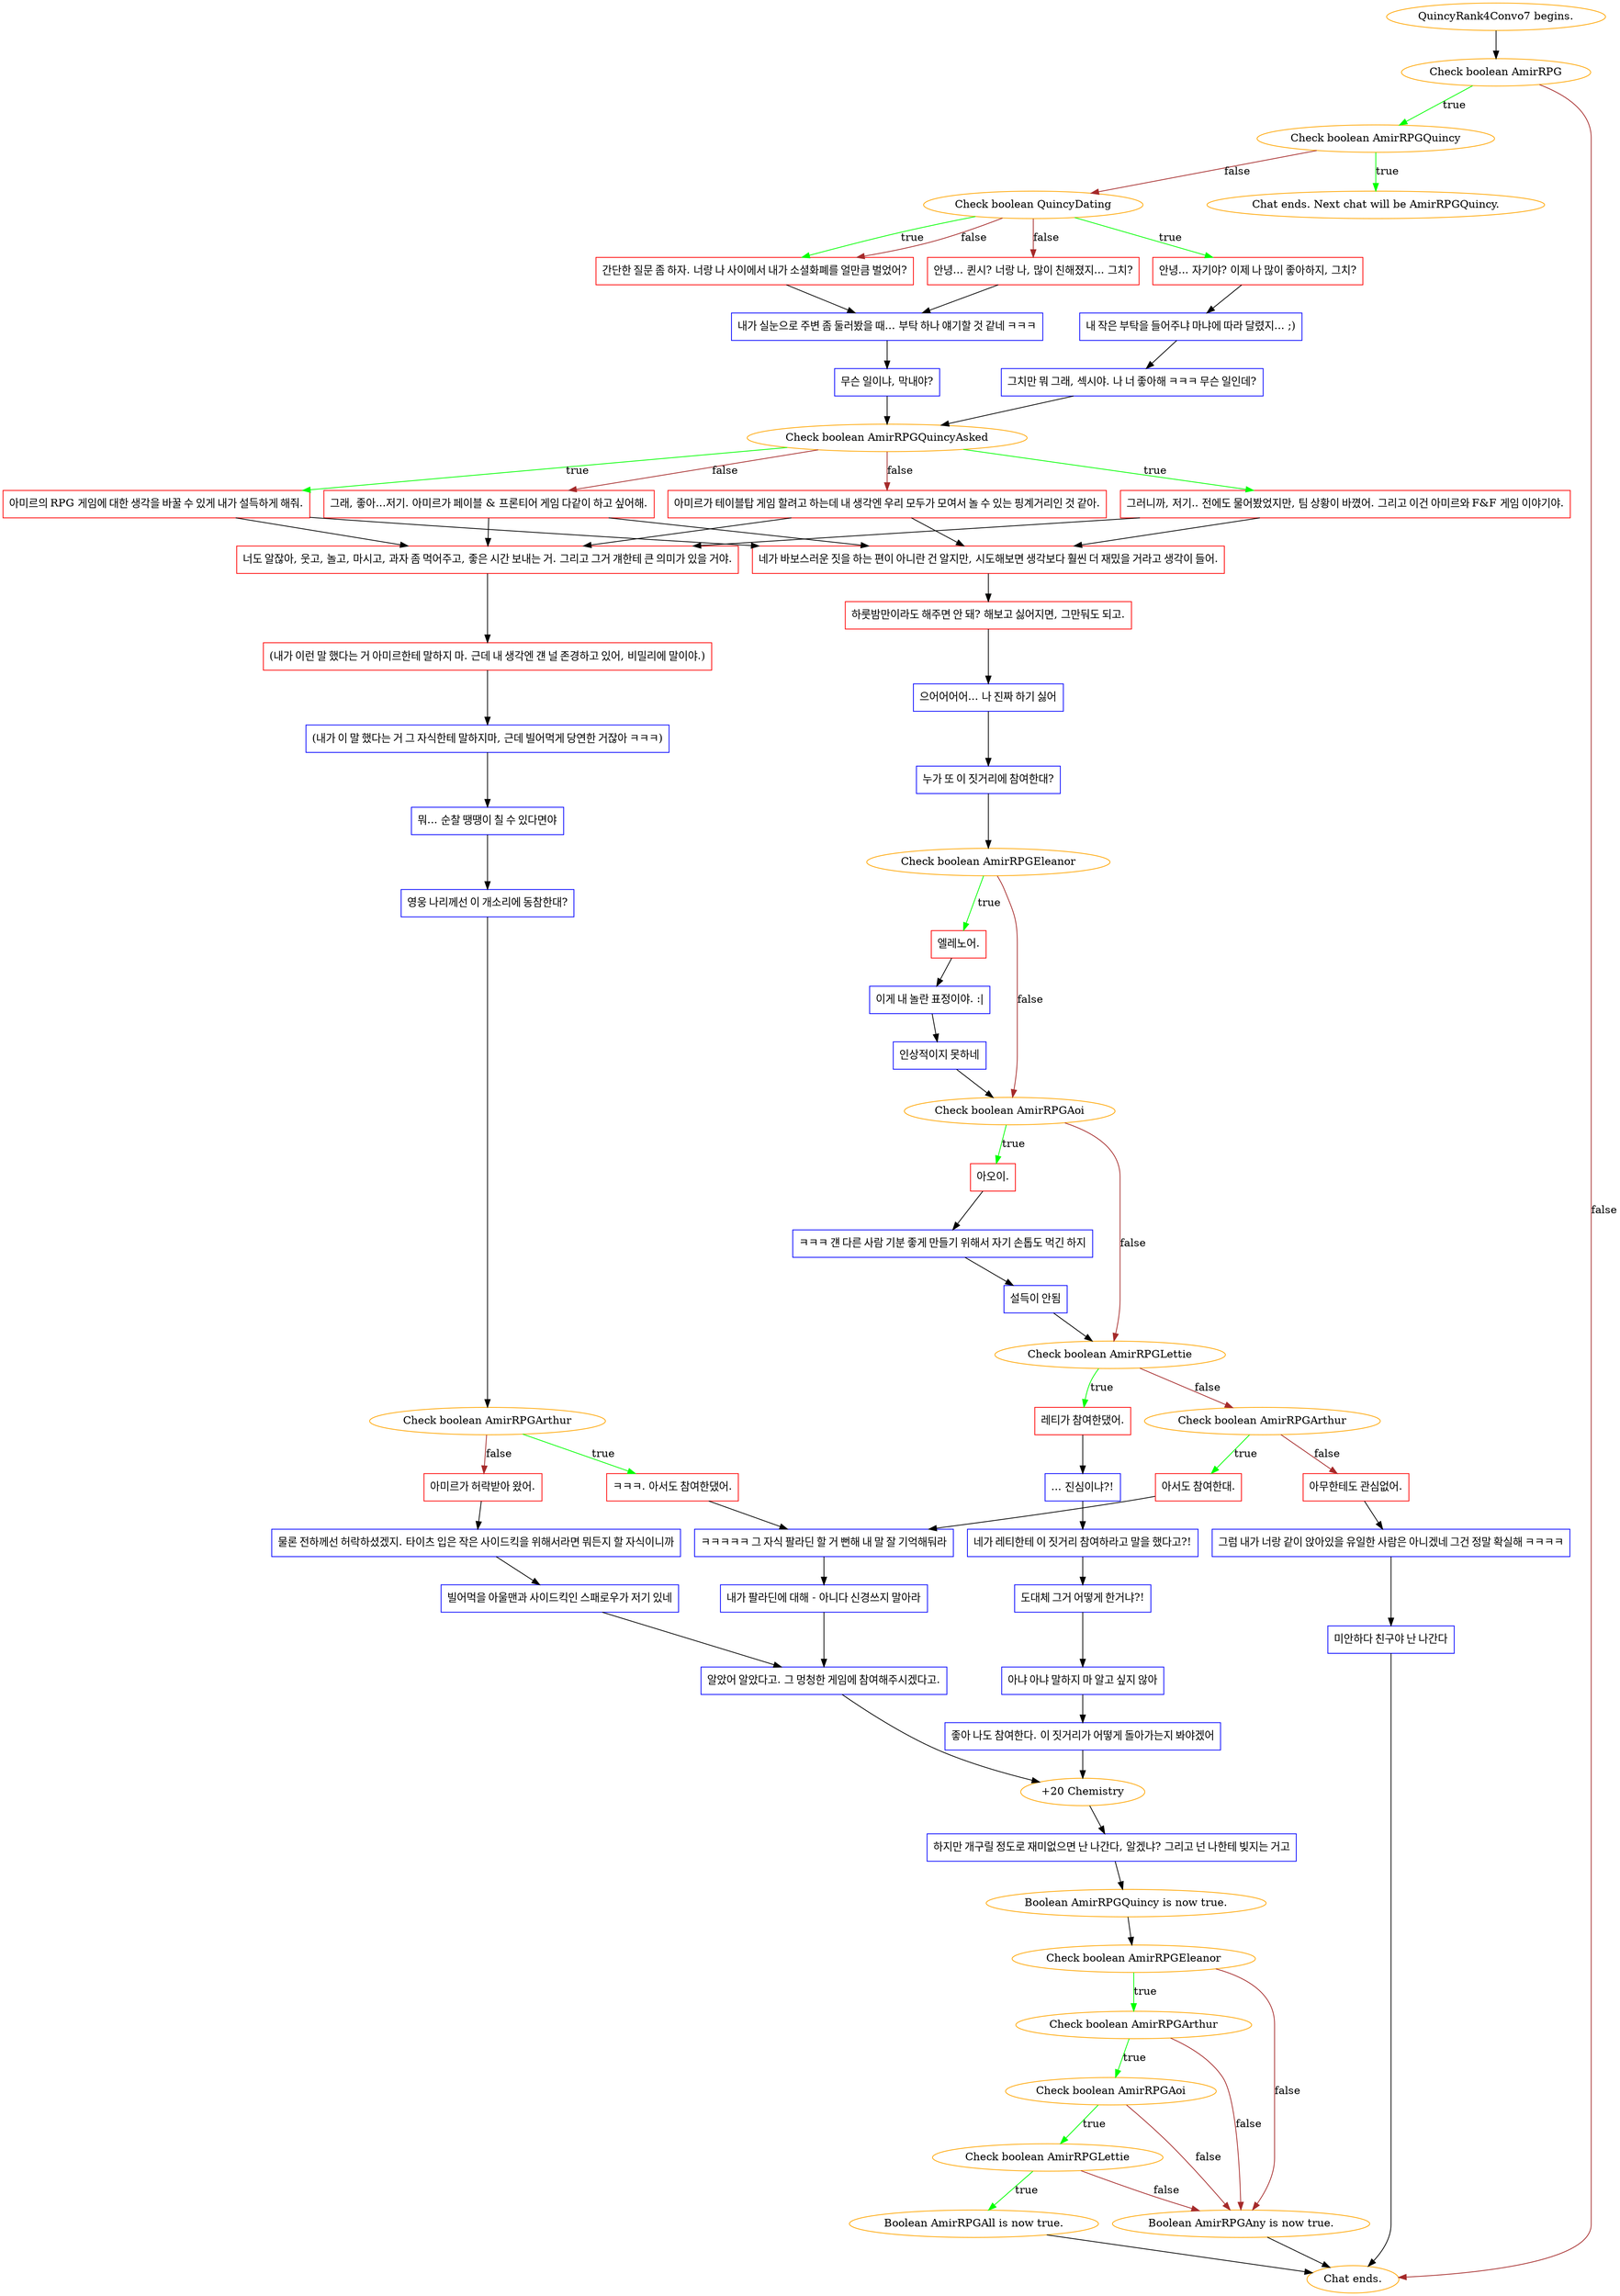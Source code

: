 digraph {
	"QuincyRank4Convo7 begins." [color=orange];
		"QuincyRank4Convo7 begins." -> j1894892187;
	j1894892187 [label="Check boolean AmirRPG",color=orange];
		j1894892187 -> j1845729516 [label=true,color=green];
		j1894892187 -> "Chat ends." [label=false,color=brown];
	j1845729516 [label="Check boolean AmirRPGQuincy",color=orange];
		j1845729516 -> "Chat ends. Next chat will be AmirRPGQuincy." [label=true,color=green];
		j1845729516 -> j3190823774 [label=false,color=brown];
	"Chat ends." [color=orange];
	"Chat ends. Next chat will be AmirRPGQuincy." [color=orange];
	j3190823774 [label="Check boolean QuincyDating",color=orange];
		j3190823774 -> j1822538897 [label=true,color=green];
		j3190823774 -> j2736815696 [label=true,color=green];
		j3190823774 -> j2392798101 [label=false,color=brown];
		j3190823774 -> j2736815696 [label=false,color=brown];
	j1822538897 [label="안녕... 자기야? 이제 나 많이 좋아하지, 그치?",shape=box,color=red];
		j1822538897 -> j3533261217;
	j2736815696 [label="간단한 질문 좀 하자. 너랑 나 사이에서 내가 소셜화폐를 얼만큼 벌었어?",shape=box,color=red];
		j2736815696 -> j2644310985;
	j2392798101 [label="안녕... 퀸시? 너랑 나, 많이 친해졌지... 그치?",shape=box,color=red];
		j2392798101 -> j2644310985;
	j3533261217 [label="내 작은 부탁을 들어주냐 마냐에 따라 달렸지... ;)",shape=box,color=blue];
		j3533261217 -> j3622039073;
	j2644310985 [label="내가 실눈으로 주변 좀 둘러봤을 때... 부탁 하나 얘기할 것 같네 ㅋㅋㅋ",shape=box,color=blue];
		j2644310985 -> j86709790;
	j3622039073 [label="그치만 뭐 그래, 섹시야. 나 너 좋아해 ㅋㅋㅋ 무슨 일인데?",shape=box,color=blue];
		j3622039073 -> j1357037147;
	j86709790 [label="무슨 일이냐, 막내야?",shape=box,color=blue];
		j86709790 -> j1357037147;
	j1357037147 [label="Check boolean AmirRPGQuincyAsked",color=orange];
		j1357037147 -> j710177925 [label=true,color=green];
		j1357037147 -> j3311481292 [label=true,color=green];
		j1357037147 -> j3595022751 [label=false,color=brown];
		j1357037147 -> j2630698499 [label=false,color=brown];
	j710177925 [label="그러니까, 저기.. 전에도 물어봤었지만, 팀 상황이 바꼈어. 그리고 이건 아미르와 F&F 게임 이야기야.",shape=box,color=red];
		j710177925 -> j2711797886;
		j710177925 -> j4019920627;
	j3311481292 [label="아미르의 RPG 게임에 대한 생각을 바꿀 수 있게 내가 설득하게 해줘.",shape=box,color=red];
		j3311481292 -> j2711797886;
		j3311481292 -> j4019920627;
	j3595022751 [label="그래, 좋아...저기. 아미르가 페이블 & 프론티어 게임 다같이 하고 싶어해.",shape=box,color=red];
		j3595022751 -> j2711797886;
		j3595022751 -> j4019920627;
	j2630698499 [label="아미르가 테이블탑 게임 할려고 하는데 내 생각엔 우리 모두가 모여서 놀 수 있는 핑계거리인 것 같아.",shape=box,color=red];
		j2630698499 -> j2711797886;
		j2630698499 -> j4019920627;
	j2711797886 [label="네가 바보스러운 짓을 하는 편이 아니란 건 알지만, 시도해보면 생각보다 훨씬 더 재밌을 거라고 생각이 들어.",shape=box,color=red];
		j2711797886 -> j3035451437;
	j4019920627 [label="너도 알잖아, 웃고, 놀고, 마시고, 과자 좀 먹어주고, 좋은 시간 보내는 거. 그리고 그거 걔한테 큰 의미가 있을 거야.",shape=box,color=red];
		j4019920627 -> j1750870900;
	j3035451437 [label="하룻밤만이라도 해주면 안 돼? 해보고 싫어지면, 그만둬도 되고.",shape=box,color=red];
		j3035451437 -> j4239844558;
	j1750870900 [label="(내가 이런 말 했다는 거 아미르한테 말하지 마. 근데 내 생각엔 걘 널 존경하고 있어, 비밀리에 말이야.)",shape=box,color=red];
		j1750870900 -> j4054631940;
	j4239844558 [label="으어어어어... 나 진짜 하기 싫어",shape=box,color=blue];
		j4239844558 -> j2188571718;
	j4054631940 [label="(내가 이 말 했다는 거 그 자식한테 말하지마, 근데 빌어먹게 당연한 거잖아 ㅋㅋㅋ)",shape=box,color=blue];
		j4054631940 -> j3434458843;
	j2188571718 [label="누가 또 이 짓거리에 참여한대?",shape=box,color=blue];
		j2188571718 -> j3332088726;
	j3434458843 [label="뭐... 순찰 땡땡이 칠 수 있다면야",shape=box,color=blue];
		j3434458843 -> j3553182674;
	j3332088726 [label="Check boolean AmirRPGEleanor",color=orange];
		j3332088726 -> j3927759897 [label=true,color=green];
		j3332088726 -> j2586803196 [label=false,color=brown];
	j3553182674 [label="영웅 나리께선 이 개소리에 동참한대?",shape=box,color=blue];
		j3553182674 -> j2796444917;
	j3927759897 [label="엘레노어.",shape=box,color=red];
		j3927759897 -> j3556889512;
	j2586803196 [label="Check boolean AmirRPGAoi",color=orange];
		j2586803196 -> j3424391320 [label=true,color=green];
		j2586803196 -> j249376932 [label=false,color=brown];
	j2796444917 [label="Check boolean AmirRPGArthur",color=orange];
		j2796444917 -> j1355652457 [label=true,color=green];
		j2796444917 -> j1485084706 [label=false,color=brown];
	j3556889512 [label="이게 내 놀란 표정이야. :|",shape=box,color=blue];
		j3556889512 -> j172800873;
	j3424391320 [label="아오이.",shape=box,color=red];
		j3424391320 -> j780193373;
	j249376932 [label="Check boolean AmirRPGLettie",color=orange];
		j249376932 -> j2404504694 [label=true,color=green];
		j249376932 -> j1159174553 [label=false,color=brown];
	j1355652457 [label="ㅋㅋㅋ. 아서도 참여한댔어.",shape=box,color=red];
		j1355652457 -> j2700681473;
	j1485084706 [label="아미르가 허락받아 왔어.",shape=box,color=red];
		j1485084706 -> j172896645;
	j172800873 [label="인상적이지 못하네",shape=box,color=blue];
		j172800873 -> j2586803196;
	j780193373 [label="ㅋㅋㅋ 걘 다른 사람 기분 좋게 만들기 위해서 자기 손톱도 먹긴 하지",shape=box,color=blue];
		j780193373 -> j4102125169;
	j2404504694 [label="레티가 참여한댔어.",shape=box,color=red];
		j2404504694 -> j1639518806;
	j1159174553 [label="Check boolean AmirRPGArthur",color=orange];
		j1159174553 -> j2335429840 [label=true,color=green];
		j1159174553 -> j994619420 [label=false,color=brown];
	j2700681473 [label="ㅋㅋㅋㅋㅋ 그 자식 팔라딘 할 거 뻔해 내 말 잘 기억해둬라",shape=box,color=blue];
		j2700681473 -> j2311355015;
	j172896645 [label="물론 전하께선 허락하셨겠지. 타이츠 입은 작은 사이드킥을 위해서라면 뭐든지 할 자식이니까",shape=box,color=blue];
		j172896645 -> j314189541;
	j4102125169 [label="설득이 안됨",shape=box,color=blue];
		j4102125169 -> j249376932;
	j1639518806 [label="... 진심이냐?!",shape=box,color=blue];
		j1639518806 -> j411807189;
	j2335429840 [label="아서도 참여한대.",shape=box,color=red];
		j2335429840 -> j2700681473;
	j994619420 [label="아무한테도 관심없어.",shape=box,color=red];
		j994619420 -> j2911890360;
	j2311355015 [label="내가 팔라딘에 대해 - 아니다 신경쓰지 말아라",shape=box,color=blue];
		j2311355015 -> j660097789;
	j314189541 [label="빌어먹을 아울맨과 사이드킥인 스패로우가 저기 있네",shape=box,color=blue];
		j314189541 -> j660097789;
	j411807189 [label="네가 레티한테 이 짓거리 참여하라고 말을 했다고?!",shape=box,color=blue];
		j411807189 -> j501577369;
	j2911890360 [label="그럼 내가 너랑 같이 앉아있을 유일한 사람은 아니겠네 그건 정말 확실해 ㅋㅋㅋㅋ",shape=box,color=blue];
		j2911890360 -> j2970284172;
	j660097789 [label="알았어 알았다고. 그 멍청한 게임에 참여해주시겠다고.",shape=box,color=blue];
		j660097789 -> j2772813820;
	j501577369 [label="도대체 그거 어떻게 한거냐?!",shape=box,color=blue];
		j501577369 -> j557974442;
	j2970284172 [label="미안하다 친구야 난 나간다",shape=box,color=blue];
		j2970284172 -> "Chat ends.";
	j2772813820 [label="+20 Chemistry",color=orange];
		j2772813820 -> j487470167;
	j557974442 [label="아냐 아냐 말하지 마 알고 싶지 않아",shape=box,color=blue];
		j557974442 -> j1244840751;
	j487470167 [label="하지만 개구릴 정도로 재미없으면 난 나간다, 알겠냐? 그리고 넌 나한테 빚지는 거고",shape=box,color=blue];
		j487470167 -> j2600890740;
	j1244840751 [label="좋아 나도 참여한다. 이 짓거리가 어떻게 돌아가는지 봐야겠어",shape=box,color=blue];
		j1244840751 -> j2772813820;
	j2600890740 [label="Boolean AmirRPGQuincy is now true.",color=orange];
		j2600890740 -> j3475450443;
	j3475450443 [label="Check boolean AmirRPGEleanor",color=orange];
		j3475450443 -> j1061158905 [label=true,color=green];
		j3475450443 -> j1992773596 [label=false,color=brown];
	j1061158905 [label="Check boolean AmirRPGArthur",color=orange];
		j1061158905 -> j173832842 [label=true,color=green];
		j1061158905 -> j1992773596 [label=false,color=brown];
	j1992773596 [label="Boolean AmirRPGAny is now true.",color=orange];
		j1992773596 -> "Chat ends.";
	j173832842 [label="Check boolean AmirRPGAoi",color=orange];
		j173832842 -> j530051719 [label=true,color=green];
		j173832842 -> j1992773596 [label=false,color=brown];
	j530051719 [label="Check boolean AmirRPGLettie",color=orange];
		j530051719 -> j2677000302 [label=true,color=green];
		j530051719 -> j1992773596 [label=false,color=brown];
	j2677000302 [label="Boolean AmirRPGAll is now true.",color=orange];
		j2677000302 -> "Chat ends.";
}